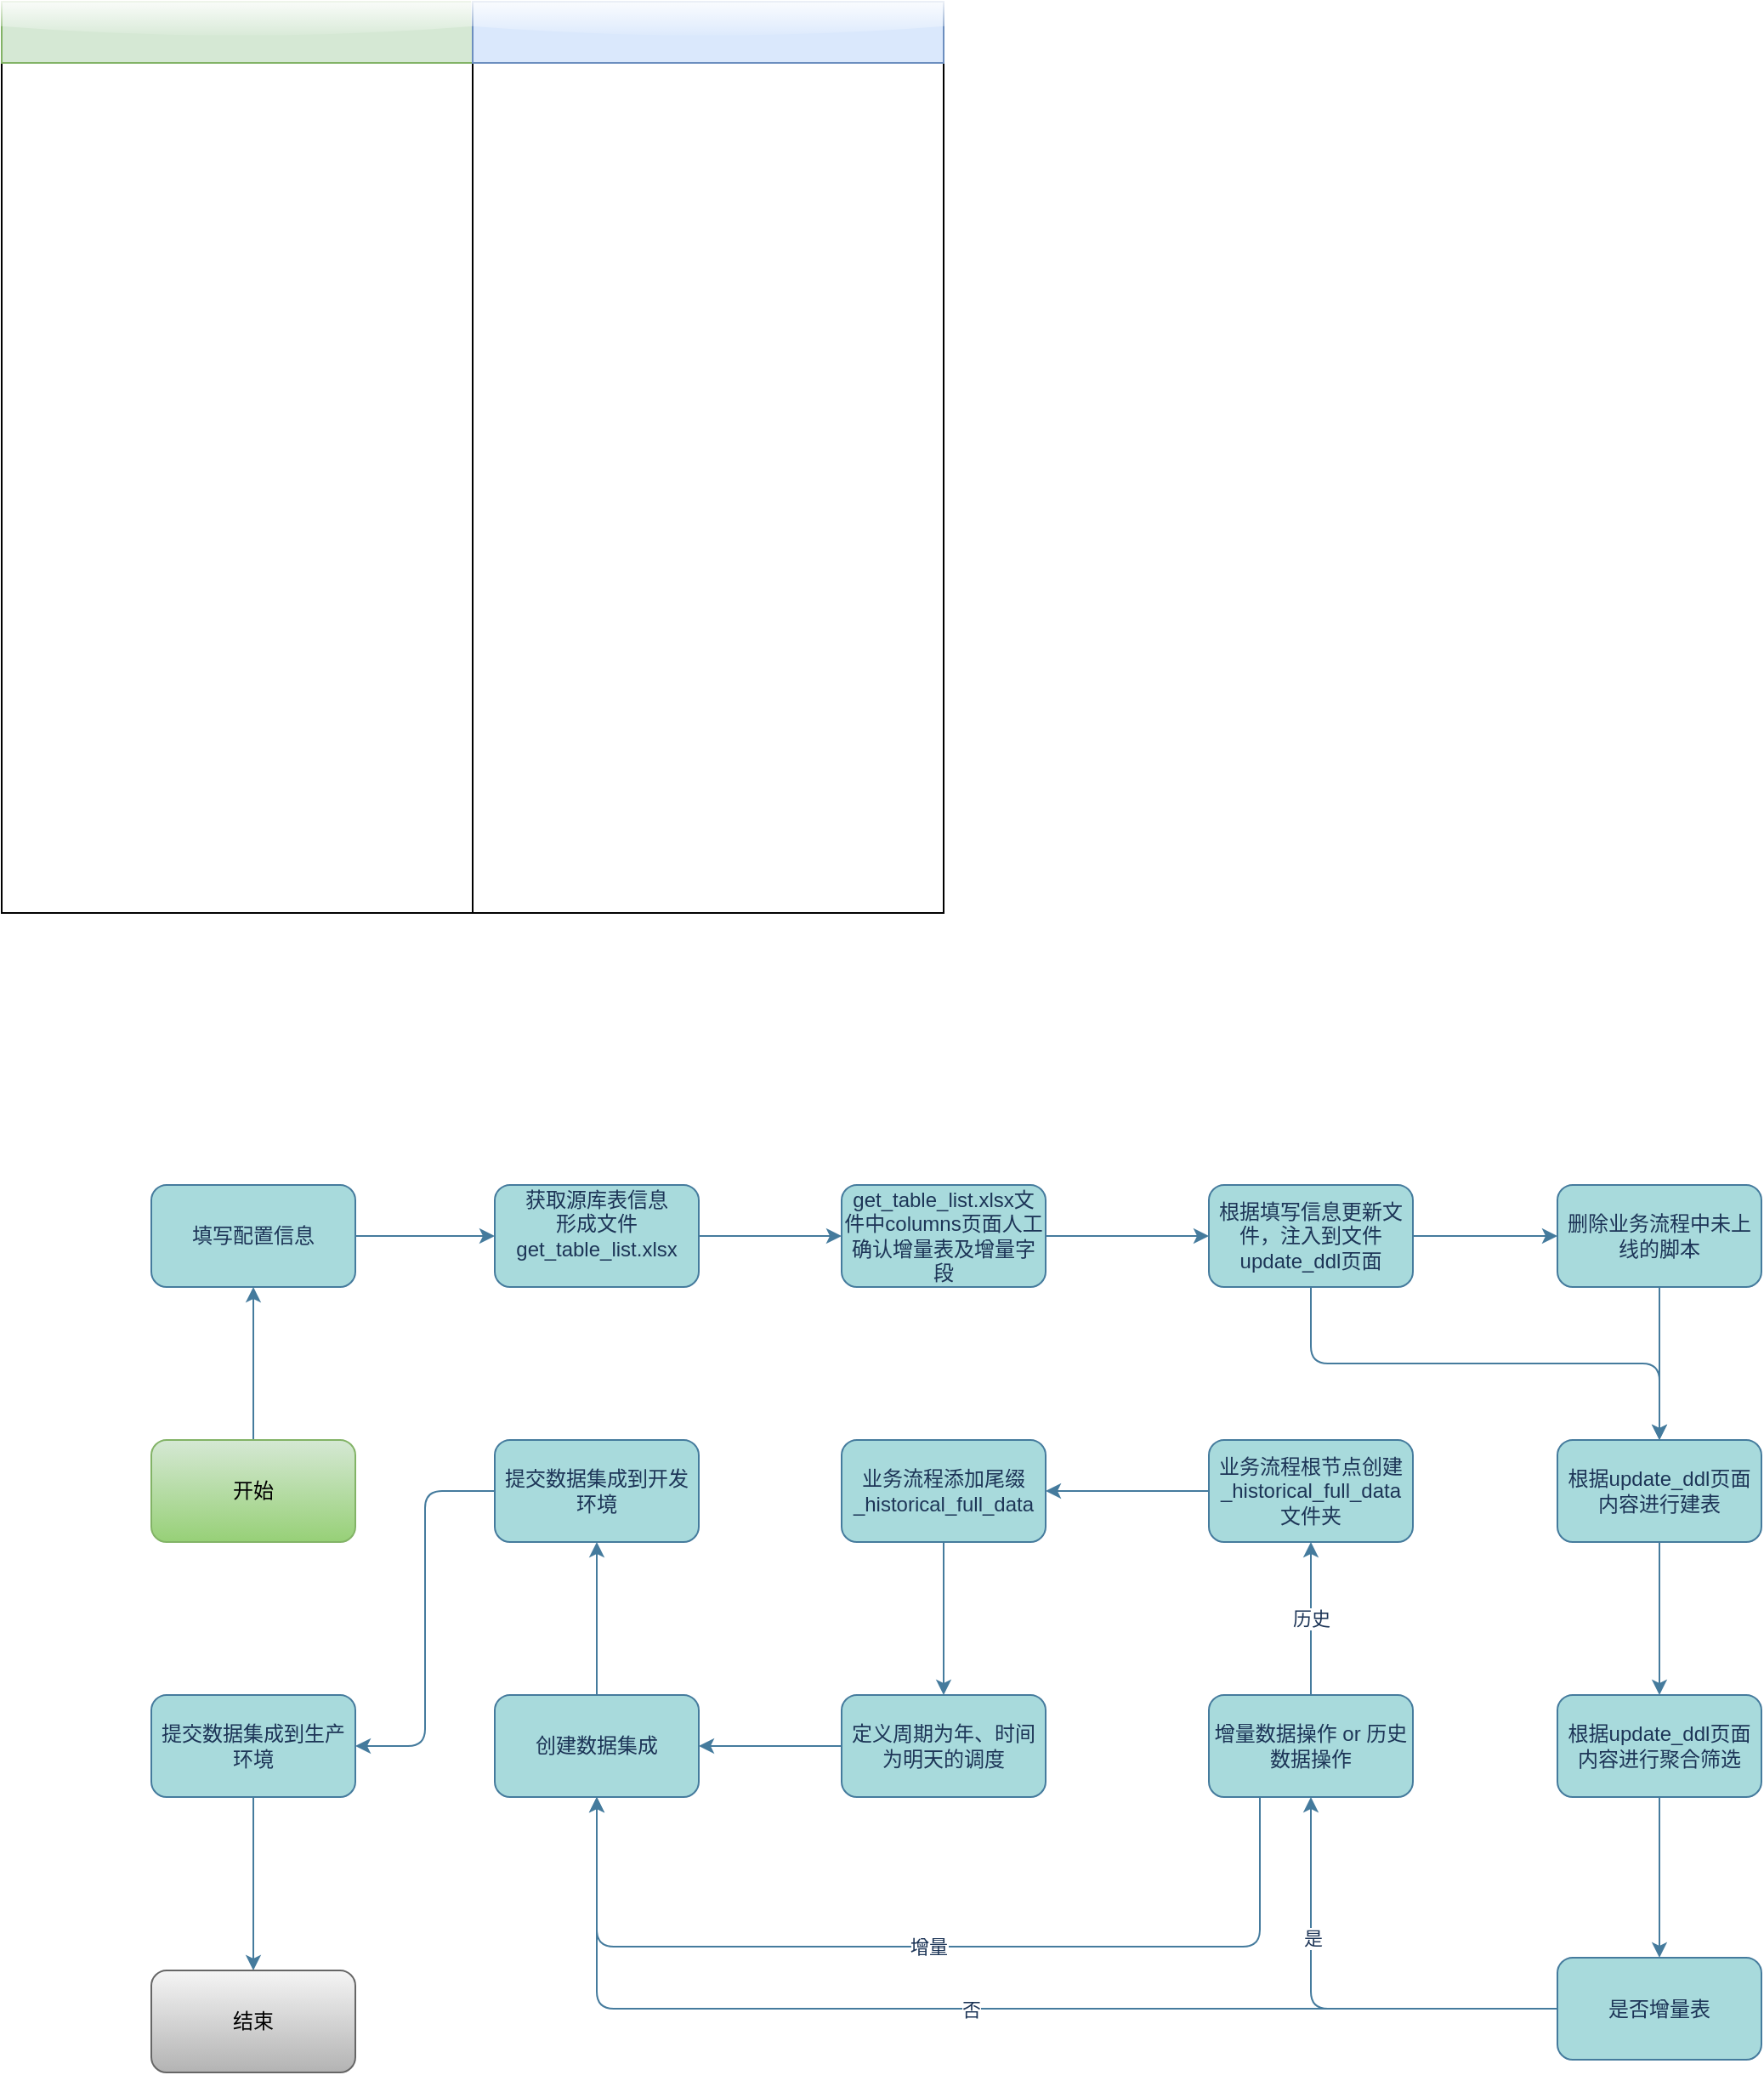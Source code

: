 <mxfile version="20.0.3" type="github">
  <diagram id="FzWEfV3yXmF_malFpAH5" name="Page-1">
    <mxGraphModel dx="1426" dy="1625" grid="0" gridSize="10" guides="1" tooltips="1" connect="1" arrows="1" fold="1" page="0" pageScale="1" pageWidth="827" pageHeight="1169" background="none" math="0" shadow="0">
      <root>
        <mxCell id="0" />
        <mxCell id="1" parent="0" />
        <mxCell id="tyhedeysLyqW7uP6zQ2g-5" style="edgeStyle=orthogonalEdgeStyle;curved=0;rounded=1;sketch=0;orthogonalLoop=1;jettySize=auto;html=1;exitX=1;exitY=0.5;exitDx=0;exitDy=0;entryX=0;entryY=0.5;entryDx=0;entryDy=0;fontColor=#1D3557;strokeColor=#457B9D;fillColor=#A8DADC;" parent="1" source="tyhedeysLyqW7uP6zQ2g-1" target="tyhedeysLyqW7uP6zQ2g-2" edge="1">
          <mxGeometry relative="1" as="geometry" />
        </mxCell>
        <mxCell id="tyhedeysLyqW7uP6zQ2g-1" value="填写配置信息" style="rounded=1;whiteSpace=wrap;html=1;fillColor=#A8DADC;strokeColor=#457B9D;fontColor=#1D3557;" parent="1" vertex="1">
          <mxGeometry x="228" y="100" width="120" height="60" as="geometry" />
        </mxCell>
        <mxCell id="tyhedeysLyqW7uP6zQ2g-9" style="edgeStyle=orthogonalEdgeStyle;curved=0;rounded=1;sketch=0;orthogonalLoop=1;jettySize=auto;html=1;entryX=0;entryY=0.5;entryDx=0;entryDy=0;fontColor=#1D3557;strokeColor=#457B9D;fillColor=#A8DADC;" parent="1" source="tyhedeysLyqW7uP6zQ2g-2" target="tyhedeysLyqW7uP6zQ2g-6" edge="1">
          <mxGeometry relative="1" as="geometry">
            <mxPoint x="576" y="130" as="sourcePoint" />
          </mxGeometry>
        </mxCell>
        <mxCell id="tyhedeysLyqW7uP6zQ2g-2" value="获取源库表信息&lt;br&gt;形成文件get_table_list.xlsx&lt;br&gt;&lt;span style=&quot;color: rgba(0 , 0 , 0 , 0) ; font-family: monospace ; font-size: 0px&quot;&gt;excelexcel%3CmxGraphModel%3E%3Croot%3E%3CmxCell%20id%3D%220%22%2F%3E%3CmxCell%20id%3D%221%22%20parent%3D%220%22%2F%3E%3CmxCell%20id%3D%222%22%20value%3D%22%E8%8E%B7%E5%8F%96%E6%BA%90%E5%BA%93%E8%A1%A8%E4%BF%A1%E6%81%AF%22%20style%3D%22rounded%3D1%3BwhiteSpace%3Dwrap%3Bhtml%3D1%3BfillColor%3D%23A8DADC%3BstrokeColor%3D%23457B9D%3BfontColor%3D%231D3557%3B%22%20vertex%3D%221%22%20parent%3D%221%22%3E%3CmxGeometry%20x%3D%22190%22%20y%3D%22100%22%20width%3D%22120%22%20height%3D%2260%22%20as%3D%22geometry%22%2F%3E%3C%2FmxCell%3E%3C%2Froot%3E%3C%2FmxGraphModel%3Eeeexceawer12342342345&lt;/span&gt;" style="rounded=1;whiteSpace=wrap;html=1;fillColor=#A8DADC;strokeColor=#457B9D;fontColor=#1D3557;" parent="1" vertex="1">
          <mxGeometry x="430" y="100" width="120" height="60" as="geometry" />
        </mxCell>
        <mxCell id="tyhedeysLyqW7uP6zQ2g-13" style="edgeStyle=orthogonalEdgeStyle;curved=0;rounded=1;sketch=0;orthogonalLoop=1;jettySize=auto;html=1;exitX=1;exitY=0.5;exitDx=0;exitDy=0;entryX=0;entryY=0.5;entryDx=0;entryDy=0;fontColor=#1D3557;strokeColor=#457B9D;fillColor=#A8DADC;" parent="1" source="tyhedeysLyqW7uP6zQ2g-6" target="tyhedeysLyqW7uP6zQ2g-12" edge="1">
          <mxGeometry relative="1" as="geometry" />
        </mxCell>
        <mxCell id="tyhedeysLyqW7uP6zQ2g-6" value="get_table_list.xlsx文件中columns页面人工确认增量表及增量字段" style="rounded=1;whiteSpace=wrap;html=1;fillColor=#A8DADC;strokeColor=#457B9D;fontColor=#1D3557;" parent="1" vertex="1">
          <mxGeometry x="634" y="100" width="120" height="60" as="geometry" />
        </mxCell>
        <mxCell id="tyhedeysLyqW7uP6zQ2g-15" style="edgeStyle=orthogonalEdgeStyle;curved=0;rounded=1;sketch=0;orthogonalLoop=1;jettySize=auto;html=1;fontColor=#1D3557;strokeColor=#457B9D;fillColor=#A8DADC;entryX=0;entryY=0.5;entryDx=0;entryDy=0;" parent="1" source="tyhedeysLyqW7uP6zQ2g-12" target="tyhedeysLyqW7uP6zQ2g-16" edge="1">
          <mxGeometry relative="1" as="geometry">
            <mxPoint x="1030" y="130" as="targetPoint" />
          </mxGeometry>
        </mxCell>
        <mxCell id="tyhedeysLyqW7uP6zQ2g-19" style="edgeStyle=orthogonalEdgeStyle;curved=0;rounded=1;sketch=0;orthogonalLoop=1;jettySize=auto;html=1;exitX=0.5;exitY=1;exitDx=0;exitDy=0;entryX=0.5;entryY=0;entryDx=0;entryDy=0;fontColor=#1D3557;strokeColor=#457B9D;fillColor=#A8DADC;" parent="1" source="tyhedeysLyqW7uP6zQ2g-12" target="tyhedeysLyqW7uP6zQ2g-17" edge="1">
          <mxGeometry relative="1" as="geometry" />
        </mxCell>
        <mxCell id="tyhedeysLyqW7uP6zQ2g-12" value="根据填写信息更新文件，注入到文件update_ddl页面" style="rounded=1;whiteSpace=wrap;html=1;fillColor=#A8DADC;strokeColor=#457B9D;fontColor=#1D3557;" parent="1" vertex="1">
          <mxGeometry x="850" y="100" width="120" height="60" as="geometry" />
        </mxCell>
        <mxCell id="tyhedeysLyqW7uP6zQ2g-18" style="edgeStyle=orthogonalEdgeStyle;curved=0;rounded=1;sketch=0;orthogonalLoop=1;jettySize=auto;html=1;exitX=0.5;exitY=1;exitDx=0;exitDy=0;entryX=0.5;entryY=0;entryDx=0;entryDy=0;fontColor=#1D3557;strokeColor=#457B9D;fillColor=#A8DADC;" parent="1" source="tyhedeysLyqW7uP6zQ2g-16" target="tyhedeysLyqW7uP6zQ2g-17" edge="1">
          <mxGeometry relative="1" as="geometry" />
        </mxCell>
        <mxCell id="tyhedeysLyqW7uP6zQ2g-16" value="删除业务流程中未上线的脚本" style="rounded=1;whiteSpace=wrap;html=1;fillColor=#A8DADC;strokeColor=#457B9D;fontColor=#1D3557;" parent="1" vertex="1">
          <mxGeometry x="1055" y="100" width="120" height="60" as="geometry" />
        </mxCell>
        <mxCell id="tyhedeysLyqW7uP6zQ2g-25" style="edgeStyle=orthogonalEdgeStyle;curved=0;rounded=1;sketch=0;orthogonalLoop=1;jettySize=auto;html=1;exitX=0.5;exitY=1;exitDx=0;exitDy=0;entryX=0.5;entryY=0;entryDx=0;entryDy=0;fontColor=#1D3557;strokeColor=#457B9D;fillColor=#A8DADC;" parent="1" source="tyhedeysLyqW7uP6zQ2g-17" target="tyhedeysLyqW7uP6zQ2g-20" edge="1">
          <mxGeometry relative="1" as="geometry" />
        </mxCell>
        <mxCell id="tyhedeysLyqW7uP6zQ2g-17" value="根据update_ddl页面内容进行建表" style="rounded=1;whiteSpace=wrap;html=1;fillColor=#A8DADC;strokeColor=#457B9D;fontColor=#1D3557;" parent="1" vertex="1">
          <mxGeometry x="1055" y="250" width="120" height="60" as="geometry" />
        </mxCell>
        <mxCell id="tyhedeysLyqW7uP6zQ2g-26" style="edgeStyle=orthogonalEdgeStyle;curved=0;rounded=1;sketch=0;orthogonalLoop=1;jettySize=auto;html=1;exitX=0.5;exitY=1;exitDx=0;exitDy=0;entryX=0.5;entryY=0;entryDx=0;entryDy=0;fontColor=#1D3557;strokeColor=#457B9D;fillColor=#A8DADC;" parent="1" source="tyhedeysLyqW7uP6zQ2g-20" target="tyhedeysLyqW7uP6zQ2g-21" edge="1">
          <mxGeometry relative="1" as="geometry" />
        </mxCell>
        <mxCell id="tyhedeysLyqW7uP6zQ2g-20" value="根据update_ddl页面内容进行聚合筛选" style="rounded=1;whiteSpace=wrap;html=1;fillColor=#A8DADC;strokeColor=#457B9D;fontColor=#1D3557;" parent="1" vertex="1">
          <mxGeometry x="1055" y="400" width="120" height="60" as="geometry" />
        </mxCell>
        <mxCell id="tyhedeysLyqW7uP6zQ2g-92" style="edgeStyle=orthogonalEdgeStyle;curved=0;rounded=1;sketch=0;orthogonalLoop=1;jettySize=auto;html=1;exitX=0;exitY=0.5;exitDx=0;exitDy=0;entryX=0.5;entryY=1;entryDx=0;entryDy=0;fontColor=#1D3557;strokeColor=#457B9D;fillColor=#A8DADC;" parent="1" source="tyhedeysLyqW7uP6zQ2g-21" target="tyhedeysLyqW7uP6zQ2g-27" edge="1">
          <mxGeometry relative="1" as="geometry" />
        </mxCell>
        <mxCell id="tyhedeysLyqW7uP6zQ2g-94" value="是" style="edgeLabel;html=1;align=center;verticalAlign=middle;resizable=0;points=[];fontColor=#1D3557;" parent="tyhedeysLyqW7uP6zQ2g-92" vertex="1" connectable="0">
          <mxGeometry x="0.392" y="-1" relative="1" as="geometry">
            <mxPoint y="1" as="offset" />
          </mxGeometry>
        </mxCell>
        <mxCell id="tyhedeysLyqW7uP6zQ2g-93" value="否" style="edgeStyle=orthogonalEdgeStyle;curved=0;rounded=1;sketch=0;orthogonalLoop=1;jettySize=auto;html=1;exitX=0;exitY=0.5;exitDx=0;exitDy=0;entryX=0.5;entryY=1;entryDx=0;entryDy=0;fontColor=#1D3557;strokeColor=#457B9D;fillColor=#A8DADC;" parent="1" source="tyhedeysLyqW7uP6zQ2g-21" target="tyhedeysLyqW7uP6zQ2g-22" edge="1">
          <mxGeometry relative="1" as="geometry" />
        </mxCell>
        <mxCell id="tyhedeysLyqW7uP6zQ2g-21" value="是否增量表" style="rounded=1;whiteSpace=wrap;html=1;fillColor=#A8DADC;strokeColor=#457B9D;fontColor=#1D3557;" parent="1" vertex="1">
          <mxGeometry x="1055" y="554.5" width="120" height="60" as="geometry" />
        </mxCell>
        <mxCell id="tyhedeysLyqW7uP6zQ2g-55" style="edgeStyle=orthogonalEdgeStyle;curved=0;rounded=1;sketch=0;orthogonalLoop=1;jettySize=auto;html=1;exitX=0.5;exitY=0;exitDx=0;exitDy=0;fontColor=#1D3557;strokeColor=#457B9D;fillColor=#A8DADC;" parent="1" source="tyhedeysLyqW7uP6zQ2g-22" target="tyhedeysLyqW7uP6zQ2g-42" edge="1">
          <mxGeometry relative="1" as="geometry" />
        </mxCell>
        <mxCell id="tyhedeysLyqW7uP6zQ2g-22" value="创建数据集成" style="rounded=1;whiteSpace=wrap;html=1;fillColor=#A8DADC;strokeColor=#457B9D;fontColor=#1D3557;" parent="1" vertex="1">
          <mxGeometry x="430" y="400" width="120" height="60" as="geometry" />
        </mxCell>
        <mxCell id="tyhedeysLyqW7uP6zQ2g-49" value="历史" style="edgeStyle=orthogonalEdgeStyle;curved=0;rounded=1;sketch=0;orthogonalLoop=1;jettySize=auto;html=1;exitX=0.5;exitY=0;exitDx=0;exitDy=0;entryX=0.5;entryY=1;entryDx=0;entryDy=0;fontColor=#1D3557;strokeColor=#457B9D;fillColor=#A8DADC;" parent="1" source="tyhedeysLyqW7uP6zQ2g-27" target="tyhedeysLyqW7uP6zQ2g-31" edge="1">
          <mxGeometry relative="1" as="geometry" />
        </mxCell>
        <mxCell id="tyhedeysLyqW7uP6zQ2g-50" value="增量" style="edgeStyle=orthogonalEdgeStyle;curved=0;rounded=1;sketch=0;orthogonalLoop=1;jettySize=auto;html=1;exitX=0.25;exitY=1;exitDx=0;exitDy=0;fontColor=#1D3557;strokeColor=#457B9D;fillColor=#A8DADC;" parent="1" source="tyhedeysLyqW7uP6zQ2g-27" target="tyhedeysLyqW7uP6zQ2g-22" edge="1">
          <mxGeometry relative="1" as="geometry">
            <Array as="points">
              <mxPoint x="880" y="548" />
              <mxPoint x="490" y="548" />
            </Array>
          </mxGeometry>
        </mxCell>
        <mxCell id="tyhedeysLyqW7uP6zQ2g-27" value="增量数据操作 or 历史数据操作" style="rounded=1;whiteSpace=wrap;html=1;fillColor=#A8DADC;strokeColor=#457B9D;fontColor=#1D3557;" parent="1" vertex="1">
          <mxGeometry x="850" y="400" width="120" height="60" as="geometry" />
        </mxCell>
        <mxCell id="tyhedeysLyqW7uP6zQ2g-59" style="edgeStyle=orthogonalEdgeStyle;curved=0;rounded=1;sketch=0;orthogonalLoop=1;jettySize=auto;html=1;exitX=0;exitY=0.5;exitDx=0;exitDy=0;entryX=1;entryY=0.5;entryDx=0;entryDy=0;fontColor=#1D3557;strokeColor=#457B9D;fillColor=#A8DADC;" parent="1" source="tyhedeysLyqW7uP6zQ2g-31" target="tyhedeysLyqW7uP6zQ2g-34" edge="1">
          <mxGeometry relative="1" as="geometry" />
        </mxCell>
        <mxCell id="tyhedeysLyqW7uP6zQ2g-31" value="业务流程根节点创建_historical_full_data文件夹" style="rounded=1;whiteSpace=wrap;html=1;fillColor=#A8DADC;strokeColor=#457B9D;fontColor=#1D3557;" parent="1" vertex="1">
          <mxGeometry x="850" y="250" width="120" height="60" as="geometry" />
        </mxCell>
        <mxCell id="tyhedeysLyqW7uP6zQ2g-53" style="edgeStyle=orthogonalEdgeStyle;curved=0;rounded=1;sketch=0;orthogonalLoop=1;jettySize=auto;html=1;exitX=0.5;exitY=1;exitDx=0;exitDy=0;entryX=0.5;entryY=0;entryDx=0;entryDy=0;fontColor=#1D3557;strokeColor=#457B9D;fillColor=#A8DADC;" parent="1" source="tyhedeysLyqW7uP6zQ2g-34" target="tyhedeysLyqW7uP6zQ2g-36" edge="1">
          <mxGeometry relative="1" as="geometry" />
        </mxCell>
        <mxCell id="tyhedeysLyqW7uP6zQ2g-34" value="业务流程添加尾缀_historical_full_data" style="rounded=1;whiteSpace=wrap;html=1;fillColor=#A8DADC;strokeColor=#457B9D;fontColor=#1D3557;" parent="1" vertex="1">
          <mxGeometry x="634" y="250" width="120" height="60" as="geometry" />
        </mxCell>
        <mxCell id="tyhedeysLyqW7uP6zQ2g-54" style="edgeStyle=orthogonalEdgeStyle;curved=0;rounded=1;sketch=0;orthogonalLoop=1;jettySize=auto;html=1;exitX=0;exitY=0.5;exitDx=0;exitDy=0;entryX=1;entryY=0.5;entryDx=0;entryDy=0;fontColor=#1D3557;strokeColor=#457B9D;fillColor=#A8DADC;" parent="1" source="tyhedeysLyqW7uP6zQ2g-36" target="tyhedeysLyqW7uP6zQ2g-22" edge="1">
          <mxGeometry relative="1" as="geometry">
            <mxPoint x="576" y="430" as="targetPoint" />
          </mxGeometry>
        </mxCell>
        <mxCell id="tyhedeysLyqW7uP6zQ2g-36" value="定义周期为年、时间为明天的调度" style="rounded=1;whiteSpace=wrap;html=1;fillColor=#A8DADC;strokeColor=#457B9D;fontColor=#1D3557;" parent="1" vertex="1">
          <mxGeometry x="634" y="400" width="120" height="60" as="geometry" />
        </mxCell>
        <mxCell id="tyhedeysLyqW7uP6zQ2g-57" style="edgeStyle=orthogonalEdgeStyle;curved=0;rounded=1;sketch=0;orthogonalLoop=1;jettySize=auto;html=1;exitX=0.5;exitY=1;exitDx=0;exitDy=0;entryX=0.5;entryY=0;entryDx=0;entryDy=0;fontColor=#1D3557;strokeColor=#457B9D;fillColor=#A8DADC;" parent="1" source="tyhedeysLyqW7uP6zQ2g-41" target="tyhedeysLyqW7uP6zQ2g-43" edge="1">
          <mxGeometry relative="1" as="geometry" />
        </mxCell>
        <mxCell id="tyhedeysLyqW7uP6zQ2g-41" value="提交数据集成到生产环境" style="rounded=1;whiteSpace=wrap;html=1;fillColor=#A8DADC;strokeColor=#457B9D;fontColor=#1D3557;" parent="1" vertex="1">
          <mxGeometry x="228" y="400" width="120" height="60" as="geometry" />
        </mxCell>
        <mxCell id="tyhedeysLyqW7uP6zQ2g-56" style="edgeStyle=orthogonalEdgeStyle;curved=0;rounded=1;sketch=0;orthogonalLoop=1;jettySize=auto;html=1;exitX=0;exitY=0.5;exitDx=0;exitDy=0;entryX=1;entryY=0.5;entryDx=0;entryDy=0;fontColor=#1D3557;strokeColor=#457B9D;fillColor=#A8DADC;" parent="1" source="tyhedeysLyqW7uP6zQ2g-42" target="tyhedeysLyqW7uP6zQ2g-41" edge="1">
          <mxGeometry relative="1" as="geometry" />
        </mxCell>
        <mxCell id="tyhedeysLyqW7uP6zQ2g-42" value="提交数据集成到开发环境" style="rounded=1;whiteSpace=wrap;html=1;fillColor=#A8DADC;strokeColor=#457B9D;fontColor=#1D3557;" parent="1" vertex="1">
          <mxGeometry x="430" y="250" width="120" height="60" as="geometry" />
        </mxCell>
        <mxCell id="tyhedeysLyqW7uP6zQ2g-43" value="结束" style="rounded=1;whiteSpace=wrap;html=1;fillColor=#f5f5f5;strokeColor=#666666;gradientColor=#b3b3b3;" parent="1" vertex="1">
          <mxGeometry x="228" y="562" width="120" height="60" as="geometry" />
        </mxCell>
        <mxCell id="tyhedeysLyqW7uP6zQ2g-58" style="edgeStyle=orthogonalEdgeStyle;curved=0;rounded=1;sketch=0;orthogonalLoop=1;jettySize=auto;html=1;exitX=0.5;exitY=0;exitDx=0;exitDy=0;fontColor=#1D3557;strokeColor=#457B9D;fillColor=#A8DADC;" parent="1" source="tyhedeysLyqW7uP6zQ2g-44" target="tyhedeysLyqW7uP6zQ2g-1" edge="1">
          <mxGeometry relative="1" as="geometry" />
        </mxCell>
        <mxCell id="tyhedeysLyqW7uP6zQ2g-44" value="开始" style="rounded=1;whiteSpace=wrap;html=1;fillColor=#d5e8d4;strokeColor=#82b366;gradientColor=#97d077;" parent="1" vertex="1">
          <mxGeometry x="228" y="250" width="120" height="60" as="geometry" />
        </mxCell>
        <mxCell id="-8kPYLc75rP8E1NaGxXG-5" value="" style="rounded=0;whiteSpace=wrap;html=1;" vertex="1" parent="1">
          <mxGeometry x="140" y="-596" width="277" height="536" as="geometry" />
        </mxCell>
        <mxCell id="-8kPYLc75rP8E1NaGxXG-6" value="" style="rounded=0;whiteSpace=wrap;html=1;" vertex="1" parent="1">
          <mxGeometry x="417" y="-596" width="277" height="536" as="geometry" />
        </mxCell>
        <mxCell id="-8kPYLc75rP8E1NaGxXG-8" value="" style="rounded=0;whiteSpace=wrap;html=1;fillColor=#d5e8d4;strokeColor=#82b366;shadow=0;glass=1;sketch=0;" vertex="1" parent="1">
          <mxGeometry x="140" y="-596" width="277" height="36" as="geometry" />
        </mxCell>
        <mxCell id="-8kPYLc75rP8E1NaGxXG-9" value="" style="rounded=0;whiteSpace=wrap;html=1;fillColor=#dae8fc;strokeColor=#6c8ebf;shadow=0;glass=1;sketch=0;" vertex="1" parent="1">
          <mxGeometry x="417" y="-596" width="277" height="36" as="geometry" />
        </mxCell>
      </root>
    </mxGraphModel>
  </diagram>
</mxfile>
